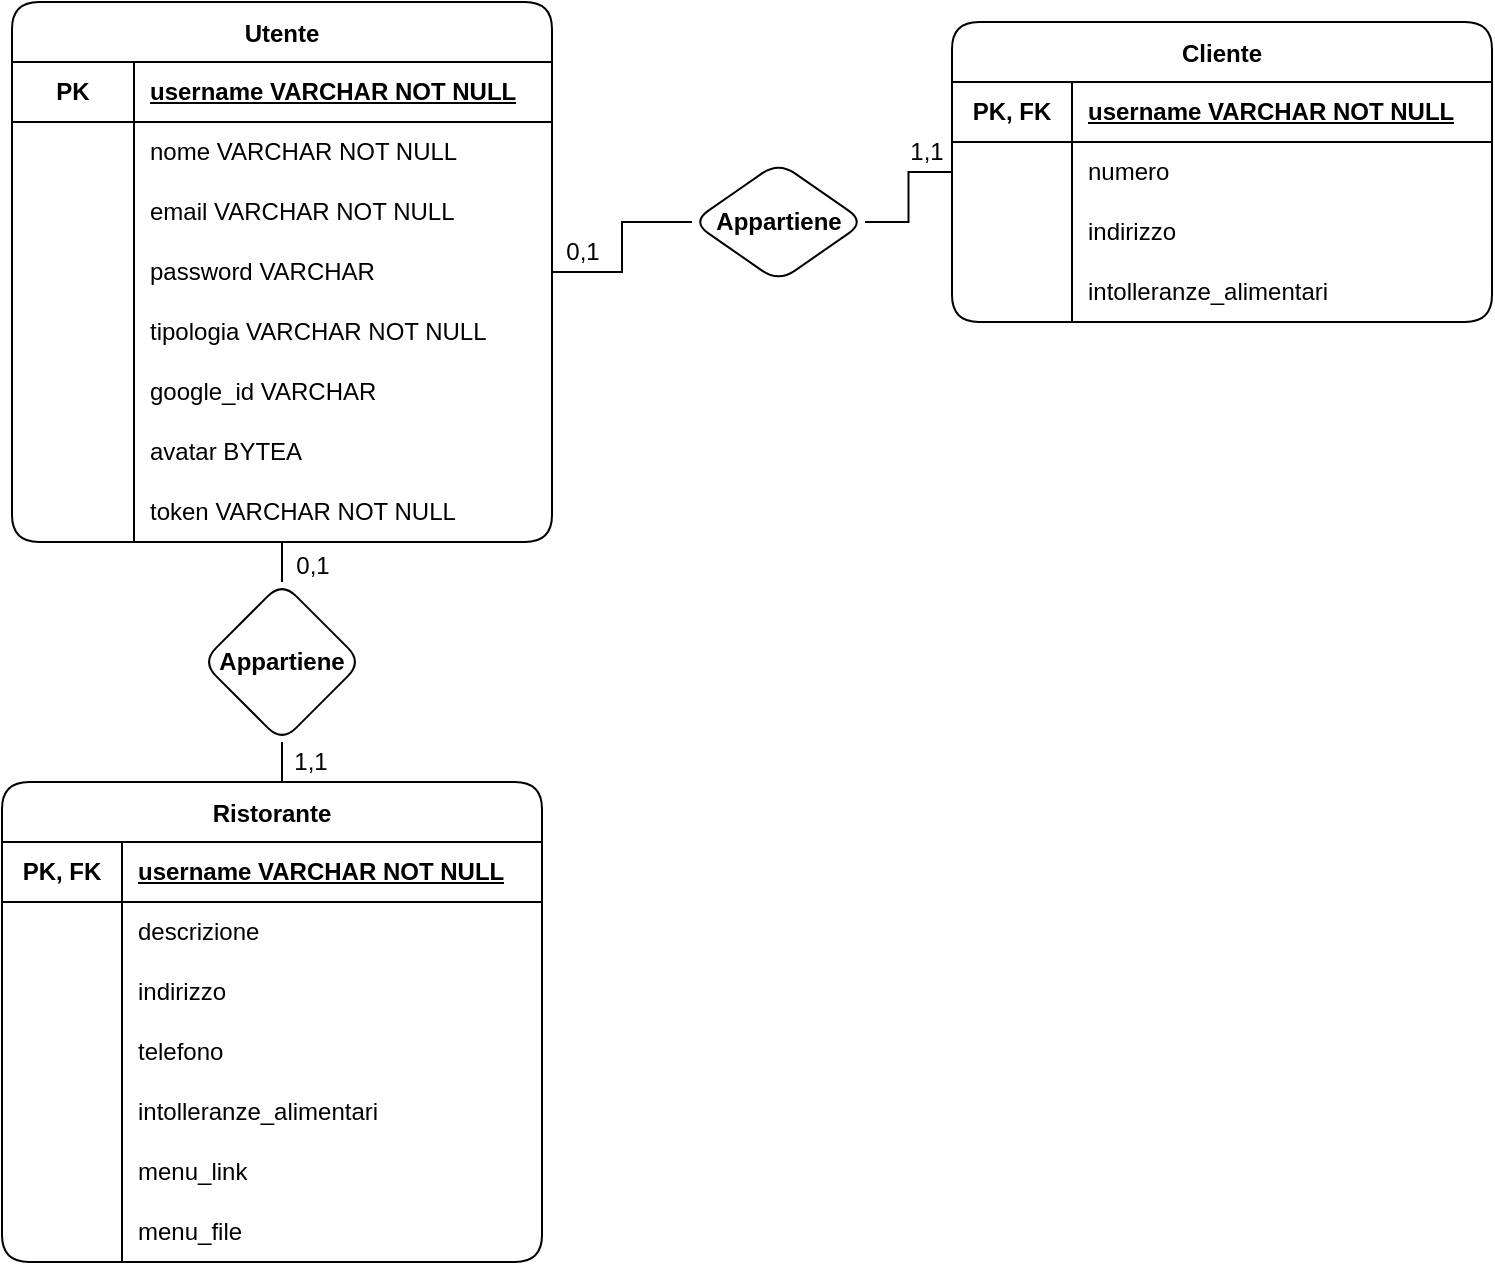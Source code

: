<mxfile version="20.6.1" type="device"><diagram id="C5RBs43oDa-KdzZeNtuy" name="Page-1"><mxGraphModel dx="1188" dy="590" grid="1" gridSize="10" guides="1" tooltips="1" connect="1" arrows="1" fold="1" page="1" pageScale="1" pageWidth="827" pageHeight="1169" math="0" shadow="0"><root><mxCell id="WIyWlLk6GJQsqaUBKTNV-0"/><mxCell id="WIyWlLk6GJQsqaUBKTNV-1" parent="WIyWlLk6GJQsqaUBKTNV-0"/><mxCell id="Sbt50rnTrlkVs_OHvN69-90" value="" style="edgeStyle=orthogonalEdgeStyle;rounded=0;orthogonalLoop=1;jettySize=auto;html=1;strokeColor=default;endArrow=none;endFill=0;" edge="1" parent="WIyWlLk6GJQsqaUBKTNV-1" source="Sbt50rnTrlkVs_OHvN69-7" target="Sbt50rnTrlkVs_OHvN69-89"><mxGeometry relative="1" as="geometry"/></mxCell><mxCell id="Sbt50rnTrlkVs_OHvN69-96" value="" style="edgeStyle=orthogonalEdgeStyle;rounded=0;orthogonalLoop=1;jettySize=auto;html=1;strokeColor=default;endArrow=none;endFill=0;" edge="1" parent="WIyWlLk6GJQsqaUBKTNV-1" source="Sbt50rnTrlkVs_OHvN69-7" target="Sbt50rnTrlkVs_OHvN69-95"><mxGeometry relative="1" as="geometry"/></mxCell><mxCell id="Sbt50rnTrlkVs_OHvN69-7" value="Utente" style="shape=table;startSize=30;container=1;collapsible=0;childLayout=tableLayout;fixedRows=1;rowLines=0;fontStyle=1;rounded=1;sketch=0;shadow=0;" vertex="1" parent="WIyWlLk6GJQsqaUBKTNV-1"><mxGeometry x="40" y="20" width="270" height="270" as="geometry"/></mxCell><mxCell id="Sbt50rnTrlkVs_OHvN69-8" value="" style="shape=tableRow;horizontal=0;startSize=0;swimlaneHead=0;swimlaneBody=0;top=0;left=0;bottom=1;right=0;collapsible=0;dropTarget=0;fillColor=none;points=[[0,0.5],[1,0.5]];portConstraint=eastwest;" vertex="1" parent="Sbt50rnTrlkVs_OHvN69-7"><mxGeometry y="30" width="270" height="30" as="geometry"/></mxCell><mxCell id="Sbt50rnTrlkVs_OHvN69-9" value="&lt;b&gt;PK&lt;/b&gt;" style="shape=partialRectangle;html=1;whiteSpace=wrap;connectable=0;fillColor=none;top=0;left=0;bottom=0;right=0;overflow=hidden;pointerEvents=1;" vertex="1" parent="Sbt50rnTrlkVs_OHvN69-8"><mxGeometry width="61" height="30" as="geometry"><mxRectangle width="61" height="30" as="alternateBounds"/></mxGeometry></mxCell><mxCell id="Sbt50rnTrlkVs_OHvN69-10" value="&lt;b&gt;&lt;u&gt;username VARCHAR NOT NULL&lt;/u&gt;&lt;/b&gt;" style="shape=partialRectangle;html=1;whiteSpace=wrap;connectable=0;fillColor=none;top=0;left=0;bottom=0;right=0;align=left;spacingLeft=6;overflow=hidden;" vertex="1" parent="Sbt50rnTrlkVs_OHvN69-8"><mxGeometry x="61" width="209" height="30" as="geometry"><mxRectangle width="209" height="30" as="alternateBounds"/></mxGeometry></mxCell><mxCell id="Sbt50rnTrlkVs_OHvN69-11" value="" style="shape=tableRow;horizontal=0;startSize=0;swimlaneHead=0;swimlaneBody=0;top=0;left=0;bottom=0;right=0;collapsible=0;dropTarget=0;fillColor=none;points=[[0,0.5],[1,0.5]];portConstraint=eastwest;" vertex="1" parent="Sbt50rnTrlkVs_OHvN69-7"><mxGeometry y="60" width="270" height="30" as="geometry"/></mxCell><mxCell id="Sbt50rnTrlkVs_OHvN69-12" value="" style="shape=partialRectangle;html=1;whiteSpace=wrap;connectable=0;fillColor=none;top=0;left=0;bottom=0;right=0;overflow=hidden;" vertex="1" parent="Sbt50rnTrlkVs_OHvN69-11"><mxGeometry width="61" height="30" as="geometry"><mxRectangle width="61" height="30" as="alternateBounds"/></mxGeometry></mxCell><mxCell id="Sbt50rnTrlkVs_OHvN69-13" value="nome VARCHAR NOT NULL" style="shape=partialRectangle;html=1;whiteSpace=wrap;connectable=0;fillColor=none;top=0;left=0;bottom=0;right=0;align=left;spacingLeft=6;overflow=hidden;" vertex="1" parent="Sbt50rnTrlkVs_OHvN69-11"><mxGeometry x="61" width="209" height="30" as="geometry"><mxRectangle width="209" height="30" as="alternateBounds"/></mxGeometry></mxCell><mxCell id="Sbt50rnTrlkVs_OHvN69-14" value="" style="shape=tableRow;horizontal=0;startSize=0;swimlaneHead=0;swimlaneBody=0;top=0;left=0;bottom=0;right=0;collapsible=0;dropTarget=0;fillColor=none;points=[[0,0.5],[1,0.5]];portConstraint=eastwest;" vertex="1" parent="Sbt50rnTrlkVs_OHvN69-7"><mxGeometry y="90" width="270" height="30" as="geometry"/></mxCell><mxCell id="Sbt50rnTrlkVs_OHvN69-15" value="" style="shape=partialRectangle;html=1;whiteSpace=wrap;connectable=0;fillColor=none;top=0;left=0;bottom=0;right=0;overflow=hidden;" vertex="1" parent="Sbt50rnTrlkVs_OHvN69-14"><mxGeometry width="61" height="30" as="geometry"><mxRectangle width="61" height="30" as="alternateBounds"/></mxGeometry></mxCell><mxCell id="Sbt50rnTrlkVs_OHvN69-16" value="email VARCHAR NOT NULL" style="shape=partialRectangle;html=1;whiteSpace=wrap;connectable=0;fillColor=none;top=0;left=0;bottom=0;right=0;align=left;spacingLeft=6;overflow=hidden;" vertex="1" parent="Sbt50rnTrlkVs_OHvN69-14"><mxGeometry x="61" width="209" height="30" as="geometry"><mxRectangle width="209" height="30" as="alternateBounds"/></mxGeometry></mxCell><mxCell id="Sbt50rnTrlkVs_OHvN69-24" style="shape=tableRow;horizontal=0;startSize=0;swimlaneHead=0;swimlaneBody=0;top=0;left=0;bottom=0;right=0;collapsible=0;dropTarget=0;fillColor=none;points=[[0,0.5],[1,0.5]];portConstraint=eastwest;" vertex="1" parent="Sbt50rnTrlkVs_OHvN69-7"><mxGeometry y="120" width="270" height="30" as="geometry"/></mxCell><mxCell id="Sbt50rnTrlkVs_OHvN69-25" style="shape=partialRectangle;html=1;whiteSpace=wrap;connectable=0;fillColor=none;top=0;left=0;bottom=0;right=0;overflow=hidden;" vertex="1" parent="Sbt50rnTrlkVs_OHvN69-24"><mxGeometry width="61" height="30" as="geometry"><mxRectangle width="61" height="30" as="alternateBounds"/></mxGeometry></mxCell><mxCell id="Sbt50rnTrlkVs_OHvN69-26" value="password VARCHAR" style="shape=partialRectangle;html=1;whiteSpace=wrap;connectable=0;fillColor=none;top=0;left=0;bottom=0;right=0;align=left;spacingLeft=6;overflow=hidden;" vertex="1" parent="Sbt50rnTrlkVs_OHvN69-24"><mxGeometry x="61" width="209" height="30" as="geometry"><mxRectangle width="209" height="30" as="alternateBounds"/></mxGeometry></mxCell><mxCell id="Sbt50rnTrlkVs_OHvN69-27" style="shape=tableRow;horizontal=0;startSize=0;swimlaneHead=0;swimlaneBody=0;top=0;left=0;bottom=0;right=0;collapsible=0;dropTarget=0;fillColor=none;points=[[0,0.5],[1,0.5]];portConstraint=eastwest;" vertex="1" parent="Sbt50rnTrlkVs_OHvN69-7"><mxGeometry y="150" width="270" height="30" as="geometry"/></mxCell><mxCell id="Sbt50rnTrlkVs_OHvN69-28" style="shape=partialRectangle;html=1;whiteSpace=wrap;connectable=0;fillColor=none;top=0;left=0;bottom=0;right=0;overflow=hidden;" vertex="1" parent="Sbt50rnTrlkVs_OHvN69-27"><mxGeometry width="61" height="30" as="geometry"><mxRectangle width="61" height="30" as="alternateBounds"/></mxGeometry></mxCell><mxCell id="Sbt50rnTrlkVs_OHvN69-29" value="tipologia VARCHAR NOT NULL" style="shape=partialRectangle;html=1;whiteSpace=wrap;connectable=0;fillColor=none;top=0;left=0;bottom=0;right=0;align=left;spacingLeft=6;overflow=hidden;" vertex="1" parent="Sbt50rnTrlkVs_OHvN69-27"><mxGeometry x="61" width="209" height="30" as="geometry"><mxRectangle width="209" height="30" as="alternateBounds"/></mxGeometry></mxCell><mxCell id="Sbt50rnTrlkVs_OHvN69-30" style="shape=tableRow;horizontal=0;startSize=0;swimlaneHead=0;swimlaneBody=0;top=0;left=0;bottom=0;right=0;collapsible=0;dropTarget=0;fillColor=none;points=[[0,0.5],[1,0.5]];portConstraint=eastwest;" vertex="1" parent="Sbt50rnTrlkVs_OHvN69-7"><mxGeometry y="180" width="270" height="30" as="geometry"/></mxCell><mxCell id="Sbt50rnTrlkVs_OHvN69-31" style="shape=partialRectangle;html=1;whiteSpace=wrap;connectable=0;fillColor=none;top=0;left=0;bottom=0;right=0;overflow=hidden;" vertex="1" parent="Sbt50rnTrlkVs_OHvN69-30"><mxGeometry width="61" height="30" as="geometry"><mxRectangle width="61" height="30" as="alternateBounds"/></mxGeometry></mxCell><mxCell id="Sbt50rnTrlkVs_OHvN69-32" value="google_id VARCHAR" style="shape=partialRectangle;html=1;whiteSpace=wrap;connectable=0;fillColor=none;top=0;left=0;bottom=0;right=0;align=left;spacingLeft=6;overflow=hidden;" vertex="1" parent="Sbt50rnTrlkVs_OHvN69-30"><mxGeometry x="61" width="209" height="30" as="geometry"><mxRectangle width="209" height="30" as="alternateBounds"/></mxGeometry></mxCell><mxCell id="Sbt50rnTrlkVs_OHvN69-33" style="shape=tableRow;horizontal=0;startSize=0;swimlaneHead=0;swimlaneBody=0;top=0;left=0;bottom=0;right=0;collapsible=0;dropTarget=0;fillColor=none;points=[[0,0.5],[1,0.5]];portConstraint=eastwest;" vertex="1" parent="Sbt50rnTrlkVs_OHvN69-7"><mxGeometry y="210" width="270" height="30" as="geometry"/></mxCell><mxCell id="Sbt50rnTrlkVs_OHvN69-34" style="shape=partialRectangle;html=1;whiteSpace=wrap;connectable=0;fillColor=none;top=0;left=0;bottom=0;right=0;overflow=hidden;" vertex="1" parent="Sbt50rnTrlkVs_OHvN69-33"><mxGeometry width="61" height="30" as="geometry"><mxRectangle width="61" height="30" as="alternateBounds"/></mxGeometry></mxCell><mxCell id="Sbt50rnTrlkVs_OHvN69-35" value="avatar BYTEA" style="shape=partialRectangle;html=1;whiteSpace=wrap;connectable=0;fillColor=none;top=0;left=0;bottom=0;right=0;align=left;spacingLeft=6;overflow=hidden;" vertex="1" parent="Sbt50rnTrlkVs_OHvN69-33"><mxGeometry x="61" width="209" height="30" as="geometry"><mxRectangle width="209" height="30" as="alternateBounds"/></mxGeometry></mxCell><mxCell id="Sbt50rnTrlkVs_OHvN69-36" style="shape=tableRow;horizontal=0;startSize=0;swimlaneHead=0;swimlaneBody=0;top=0;left=0;bottom=0;right=0;collapsible=0;dropTarget=0;fillColor=none;points=[[0,0.5],[1,0.5]];portConstraint=eastwest;" vertex="1" parent="Sbt50rnTrlkVs_OHvN69-7"><mxGeometry y="240" width="270" height="30" as="geometry"/></mxCell><mxCell id="Sbt50rnTrlkVs_OHvN69-37" style="shape=partialRectangle;html=1;whiteSpace=wrap;connectable=0;fillColor=none;top=0;left=0;bottom=0;right=0;overflow=hidden;" vertex="1" parent="Sbt50rnTrlkVs_OHvN69-36"><mxGeometry width="61" height="30" as="geometry"><mxRectangle width="61" height="30" as="alternateBounds"/></mxGeometry></mxCell><mxCell id="Sbt50rnTrlkVs_OHvN69-38" value="token VARCHAR NOT NULL" style="shape=partialRectangle;html=1;whiteSpace=wrap;connectable=0;fillColor=none;top=0;left=0;bottom=0;right=0;align=left;spacingLeft=6;overflow=hidden;" vertex="1" parent="Sbt50rnTrlkVs_OHvN69-36"><mxGeometry x="61" width="209" height="30" as="geometry"><mxRectangle width="209" height="30" as="alternateBounds"/></mxGeometry></mxCell><mxCell id="Sbt50rnTrlkVs_OHvN69-42" value="Cliente" style="shape=table;startSize=30;container=1;collapsible=0;childLayout=tableLayout;fixedRows=1;rowLines=0;fontStyle=1;rounded=1;sketch=0;shadow=0;" vertex="1" parent="WIyWlLk6GJQsqaUBKTNV-1"><mxGeometry x="510" y="30" width="270" height="150" as="geometry"/></mxCell><mxCell id="Sbt50rnTrlkVs_OHvN69-43" value="" style="shape=tableRow;horizontal=0;startSize=0;swimlaneHead=0;swimlaneBody=0;top=0;left=0;bottom=1;right=0;collapsible=0;dropTarget=0;fillColor=none;points=[[0,0.5],[1,0.5]];portConstraint=eastwest;" vertex="1" parent="Sbt50rnTrlkVs_OHvN69-42"><mxGeometry y="30" width="270" height="30" as="geometry"/></mxCell><mxCell id="Sbt50rnTrlkVs_OHvN69-44" value="&lt;b&gt;PK, FK&lt;/b&gt;" style="shape=partialRectangle;html=1;whiteSpace=wrap;connectable=0;fillColor=none;top=0;left=0;bottom=0;right=0;overflow=hidden;pointerEvents=1;" vertex="1" parent="Sbt50rnTrlkVs_OHvN69-43"><mxGeometry width="60" height="30" as="geometry"><mxRectangle width="60" height="30" as="alternateBounds"/></mxGeometry></mxCell><mxCell id="Sbt50rnTrlkVs_OHvN69-45" value="&lt;b&gt;&lt;u&gt;username VARCHAR NOT NULL&lt;/u&gt;&lt;/b&gt;" style="shape=partialRectangle;html=1;whiteSpace=wrap;connectable=0;fillColor=none;top=0;left=0;bottom=0;right=0;align=left;spacingLeft=6;overflow=hidden;" vertex="1" parent="Sbt50rnTrlkVs_OHvN69-43"><mxGeometry x="60" width="210" height="30" as="geometry"><mxRectangle width="210" height="30" as="alternateBounds"/></mxGeometry></mxCell><mxCell id="Sbt50rnTrlkVs_OHvN69-46" value="" style="shape=tableRow;horizontal=0;startSize=0;swimlaneHead=0;swimlaneBody=0;top=0;left=0;bottom=0;right=0;collapsible=0;dropTarget=0;fillColor=none;points=[[0,0.5],[1,0.5]];portConstraint=eastwest;" vertex="1" parent="Sbt50rnTrlkVs_OHvN69-42"><mxGeometry y="60" width="270" height="30" as="geometry"/></mxCell><mxCell id="Sbt50rnTrlkVs_OHvN69-47" value="" style="shape=partialRectangle;html=1;whiteSpace=wrap;connectable=0;fillColor=none;top=0;left=0;bottom=0;right=0;overflow=hidden;" vertex="1" parent="Sbt50rnTrlkVs_OHvN69-46"><mxGeometry width="60" height="30" as="geometry"><mxRectangle width="60" height="30" as="alternateBounds"/></mxGeometry></mxCell><mxCell id="Sbt50rnTrlkVs_OHvN69-48" value="numero" style="shape=partialRectangle;html=1;whiteSpace=wrap;connectable=0;fillColor=none;top=0;left=0;bottom=0;right=0;align=left;spacingLeft=6;overflow=hidden;" vertex="1" parent="Sbt50rnTrlkVs_OHvN69-46"><mxGeometry x="60" width="210" height="30" as="geometry"><mxRectangle width="210" height="30" as="alternateBounds"/></mxGeometry></mxCell><mxCell id="Sbt50rnTrlkVs_OHvN69-49" value="" style="shape=tableRow;horizontal=0;startSize=0;swimlaneHead=0;swimlaneBody=0;top=0;left=0;bottom=0;right=0;collapsible=0;dropTarget=0;fillColor=none;points=[[0,0.5],[1,0.5]];portConstraint=eastwest;" vertex="1" parent="Sbt50rnTrlkVs_OHvN69-42"><mxGeometry y="90" width="270" height="30" as="geometry"/></mxCell><mxCell id="Sbt50rnTrlkVs_OHvN69-50" value="" style="shape=partialRectangle;html=1;whiteSpace=wrap;connectable=0;fillColor=none;top=0;left=0;bottom=0;right=0;overflow=hidden;" vertex="1" parent="Sbt50rnTrlkVs_OHvN69-49"><mxGeometry width="60" height="30" as="geometry"><mxRectangle width="60" height="30" as="alternateBounds"/></mxGeometry></mxCell><mxCell id="Sbt50rnTrlkVs_OHvN69-51" value="indirizzo" style="shape=partialRectangle;html=1;whiteSpace=wrap;connectable=0;fillColor=none;top=0;left=0;bottom=0;right=0;align=left;spacingLeft=6;overflow=hidden;" vertex="1" parent="Sbt50rnTrlkVs_OHvN69-49"><mxGeometry x="60" width="210" height="30" as="geometry"><mxRectangle width="210" height="30" as="alternateBounds"/></mxGeometry></mxCell><mxCell id="Sbt50rnTrlkVs_OHvN69-52" style="shape=tableRow;horizontal=0;startSize=0;swimlaneHead=0;swimlaneBody=0;top=0;left=0;bottom=0;right=0;collapsible=0;dropTarget=0;fillColor=none;points=[[0,0.5],[1,0.5]];portConstraint=eastwest;" vertex="1" parent="Sbt50rnTrlkVs_OHvN69-42"><mxGeometry y="120" width="270" height="30" as="geometry"/></mxCell><mxCell id="Sbt50rnTrlkVs_OHvN69-53" style="shape=partialRectangle;html=1;whiteSpace=wrap;connectable=0;fillColor=none;top=0;left=0;bottom=0;right=0;overflow=hidden;" vertex="1" parent="Sbt50rnTrlkVs_OHvN69-52"><mxGeometry width="60" height="30" as="geometry"><mxRectangle width="60" height="30" as="alternateBounds"/></mxGeometry></mxCell><mxCell id="Sbt50rnTrlkVs_OHvN69-54" value="intolleranze_alimentari" style="shape=partialRectangle;html=1;whiteSpace=wrap;connectable=0;fillColor=none;top=0;left=0;bottom=0;right=0;align=left;spacingLeft=6;overflow=hidden;" vertex="1" parent="Sbt50rnTrlkVs_OHvN69-52"><mxGeometry x="60" width="210" height="30" as="geometry"><mxRectangle width="210" height="30" as="alternateBounds"/></mxGeometry></mxCell><mxCell id="Sbt50rnTrlkVs_OHvN69-67" value="Ristorante" style="shape=table;startSize=30;container=1;collapsible=0;childLayout=tableLayout;fixedRows=1;rowLines=0;fontStyle=1;rounded=1;sketch=0;shadow=0;" vertex="1" parent="WIyWlLk6GJQsqaUBKTNV-1"><mxGeometry x="35" y="410" width="270" height="240" as="geometry"/></mxCell><mxCell id="Sbt50rnTrlkVs_OHvN69-68" value="" style="shape=tableRow;horizontal=0;startSize=0;swimlaneHead=0;swimlaneBody=0;top=0;left=0;bottom=1;right=0;collapsible=0;dropTarget=0;fillColor=none;points=[[0,0.5],[1,0.5]];portConstraint=eastwest;" vertex="1" parent="Sbt50rnTrlkVs_OHvN69-67"><mxGeometry y="30" width="270" height="30" as="geometry"/></mxCell><mxCell id="Sbt50rnTrlkVs_OHvN69-69" value="&lt;b&gt;PK, FK&lt;/b&gt;" style="shape=partialRectangle;html=1;whiteSpace=wrap;connectable=0;fillColor=none;top=0;left=0;bottom=0;right=0;overflow=hidden;pointerEvents=1;" vertex="1" parent="Sbt50rnTrlkVs_OHvN69-68"><mxGeometry width="60" height="30" as="geometry"><mxRectangle width="60" height="30" as="alternateBounds"/></mxGeometry></mxCell><mxCell id="Sbt50rnTrlkVs_OHvN69-70" value="&lt;b&gt;&lt;u&gt;username VARCHAR NOT NULL&lt;/u&gt;&lt;/b&gt;" style="shape=partialRectangle;html=1;whiteSpace=wrap;connectable=0;fillColor=none;top=0;left=0;bottom=0;right=0;align=left;spacingLeft=6;overflow=hidden;" vertex="1" parent="Sbt50rnTrlkVs_OHvN69-68"><mxGeometry x="60" width="210" height="30" as="geometry"><mxRectangle width="210" height="30" as="alternateBounds"/></mxGeometry></mxCell><mxCell id="Sbt50rnTrlkVs_OHvN69-71" value="" style="shape=tableRow;horizontal=0;startSize=0;swimlaneHead=0;swimlaneBody=0;top=0;left=0;bottom=0;right=0;collapsible=0;dropTarget=0;fillColor=none;points=[[0,0.5],[1,0.5]];portConstraint=eastwest;" vertex="1" parent="Sbt50rnTrlkVs_OHvN69-67"><mxGeometry y="60" width="270" height="30" as="geometry"/></mxCell><mxCell id="Sbt50rnTrlkVs_OHvN69-72" value="" style="shape=partialRectangle;html=1;whiteSpace=wrap;connectable=0;fillColor=none;top=0;left=0;bottom=0;right=0;overflow=hidden;" vertex="1" parent="Sbt50rnTrlkVs_OHvN69-71"><mxGeometry width="60" height="30" as="geometry"><mxRectangle width="60" height="30" as="alternateBounds"/></mxGeometry></mxCell><mxCell id="Sbt50rnTrlkVs_OHvN69-73" value="descrizione" style="shape=partialRectangle;html=1;whiteSpace=wrap;connectable=0;fillColor=none;top=0;left=0;bottom=0;right=0;align=left;spacingLeft=6;overflow=hidden;" vertex="1" parent="Sbt50rnTrlkVs_OHvN69-71"><mxGeometry x="60" width="210" height="30" as="geometry"><mxRectangle width="210" height="30" as="alternateBounds"/></mxGeometry></mxCell><mxCell id="Sbt50rnTrlkVs_OHvN69-74" value="" style="shape=tableRow;horizontal=0;startSize=0;swimlaneHead=0;swimlaneBody=0;top=0;left=0;bottom=0;right=0;collapsible=0;dropTarget=0;fillColor=none;points=[[0,0.5],[1,0.5]];portConstraint=eastwest;" vertex="1" parent="Sbt50rnTrlkVs_OHvN69-67"><mxGeometry y="90" width="270" height="30" as="geometry"/></mxCell><mxCell id="Sbt50rnTrlkVs_OHvN69-75" value="" style="shape=partialRectangle;html=1;whiteSpace=wrap;connectable=0;fillColor=none;top=0;left=0;bottom=0;right=0;overflow=hidden;" vertex="1" parent="Sbt50rnTrlkVs_OHvN69-74"><mxGeometry width="60" height="30" as="geometry"><mxRectangle width="60" height="30" as="alternateBounds"/></mxGeometry></mxCell><mxCell id="Sbt50rnTrlkVs_OHvN69-76" value="indirizzo" style="shape=partialRectangle;html=1;whiteSpace=wrap;connectable=0;fillColor=none;top=0;left=0;bottom=0;right=0;align=left;spacingLeft=6;overflow=hidden;" vertex="1" parent="Sbt50rnTrlkVs_OHvN69-74"><mxGeometry x="60" width="210" height="30" as="geometry"><mxRectangle width="210" height="30" as="alternateBounds"/></mxGeometry></mxCell><mxCell id="Sbt50rnTrlkVs_OHvN69-77" style="shape=tableRow;horizontal=0;startSize=0;swimlaneHead=0;swimlaneBody=0;top=0;left=0;bottom=0;right=0;collapsible=0;dropTarget=0;fillColor=none;points=[[0,0.5],[1,0.5]];portConstraint=eastwest;" vertex="1" parent="Sbt50rnTrlkVs_OHvN69-67"><mxGeometry y="120" width="270" height="30" as="geometry"/></mxCell><mxCell id="Sbt50rnTrlkVs_OHvN69-78" style="shape=partialRectangle;html=1;whiteSpace=wrap;connectable=0;fillColor=none;top=0;left=0;bottom=0;right=0;overflow=hidden;" vertex="1" parent="Sbt50rnTrlkVs_OHvN69-77"><mxGeometry width="60" height="30" as="geometry"><mxRectangle width="60" height="30" as="alternateBounds"/></mxGeometry></mxCell><mxCell id="Sbt50rnTrlkVs_OHvN69-79" value="telefono" style="shape=partialRectangle;html=1;whiteSpace=wrap;connectable=0;fillColor=none;top=0;left=0;bottom=0;right=0;align=left;spacingLeft=6;overflow=hidden;" vertex="1" parent="Sbt50rnTrlkVs_OHvN69-77"><mxGeometry x="60" width="210" height="30" as="geometry"><mxRectangle width="210" height="30" as="alternateBounds"/></mxGeometry></mxCell><mxCell id="Sbt50rnTrlkVs_OHvN69-80" style="shape=tableRow;horizontal=0;startSize=0;swimlaneHead=0;swimlaneBody=0;top=0;left=0;bottom=0;right=0;collapsible=0;dropTarget=0;fillColor=none;points=[[0,0.5],[1,0.5]];portConstraint=eastwest;" vertex="1" parent="Sbt50rnTrlkVs_OHvN69-67"><mxGeometry y="150" width="270" height="30" as="geometry"/></mxCell><mxCell id="Sbt50rnTrlkVs_OHvN69-81" style="shape=partialRectangle;html=1;whiteSpace=wrap;connectable=0;fillColor=none;top=0;left=0;bottom=0;right=0;overflow=hidden;" vertex="1" parent="Sbt50rnTrlkVs_OHvN69-80"><mxGeometry width="60" height="30" as="geometry"><mxRectangle width="60" height="30" as="alternateBounds"/></mxGeometry></mxCell><mxCell id="Sbt50rnTrlkVs_OHvN69-82" value="intolleranze_alimentari" style="shape=partialRectangle;html=1;whiteSpace=wrap;connectable=0;fillColor=none;top=0;left=0;bottom=0;right=0;align=left;spacingLeft=6;overflow=hidden;" vertex="1" parent="Sbt50rnTrlkVs_OHvN69-80"><mxGeometry x="60" width="210" height="30" as="geometry"><mxRectangle width="210" height="30" as="alternateBounds"/></mxGeometry></mxCell><mxCell id="Sbt50rnTrlkVs_OHvN69-83" style="shape=tableRow;horizontal=0;startSize=0;swimlaneHead=0;swimlaneBody=0;top=0;left=0;bottom=0;right=0;collapsible=0;dropTarget=0;fillColor=none;points=[[0,0.5],[1,0.5]];portConstraint=eastwest;" vertex="1" parent="Sbt50rnTrlkVs_OHvN69-67"><mxGeometry y="180" width="270" height="30" as="geometry"/></mxCell><mxCell id="Sbt50rnTrlkVs_OHvN69-84" style="shape=partialRectangle;html=1;whiteSpace=wrap;connectable=0;fillColor=none;top=0;left=0;bottom=0;right=0;overflow=hidden;" vertex="1" parent="Sbt50rnTrlkVs_OHvN69-83"><mxGeometry width="60" height="30" as="geometry"><mxRectangle width="60" height="30" as="alternateBounds"/></mxGeometry></mxCell><mxCell id="Sbt50rnTrlkVs_OHvN69-85" value="menu_link" style="shape=partialRectangle;html=1;whiteSpace=wrap;connectable=0;fillColor=none;top=0;left=0;bottom=0;right=0;align=left;spacingLeft=6;overflow=hidden;" vertex="1" parent="Sbt50rnTrlkVs_OHvN69-83"><mxGeometry x="60" width="210" height="30" as="geometry"><mxRectangle width="210" height="30" as="alternateBounds"/></mxGeometry></mxCell><mxCell id="Sbt50rnTrlkVs_OHvN69-86" style="shape=tableRow;horizontal=0;startSize=0;swimlaneHead=0;swimlaneBody=0;top=0;left=0;bottom=0;right=0;collapsible=0;dropTarget=0;fillColor=none;points=[[0,0.5],[1,0.5]];portConstraint=eastwest;" vertex="1" parent="Sbt50rnTrlkVs_OHvN69-67"><mxGeometry y="210" width="270" height="30" as="geometry"/></mxCell><mxCell id="Sbt50rnTrlkVs_OHvN69-87" style="shape=partialRectangle;html=1;whiteSpace=wrap;connectable=0;fillColor=none;top=0;left=0;bottom=0;right=0;overflow=hidden;" vertex="1" parent="Sbt50rnTrlkVs_OHvN69-86"><mxGeometry width="60" height="30" as="geometry"><mxRectangle width="60" height="30" as="alternateBounds"/></mxGeometry></mxCell><mxCell id="Sbt50rnTrlkVs_OHvN69-88" value="menu_file" style="shape=partialRectangle;html=1;whiteSpace=wrap;connectable=0;fillColor=none;top=0;left=0;bottom=0;right=0;align=left;spacingLeft=6;overflow=hidden;" vertex="1" parent="Sbt50rnTrlkVs_OHvN69-86"><mxGeometry x="60" width="210" height="30" as="geometry"><mxRectangle width="210" height="30" as="alternateBounds"/></mxGeometry></mxCell><mxCell id="Sbt50rnTrlkVs_OHvN69-91" style="edgeStyle=orthogonalEdgeStyle;rounded=0;orthogonalLoop=1;jettySize=auto;html=1;entryX=0;entryY=0.5;entryDx=0;entryDy=0;endArrow=none;endFill=0;" edge="1" parent="WIyWlLk6GJQsqaUBKTNV-1" source="Sbt50rnTrlkVs_OHvN69-89" target="Sbt50rnTrlkVs_OHvN69-46"><mxGeometry relative="1" as="geometry"/></mxCell><mxCell id="Sbt50rnTrlkVs_OHvN69-89" value="Appartiene" style="rhombus;whiteSpace=wrap;html=1;startSize=30;fontStyle=1;rounded=1;sketch=0;shadow=0;" vertex="1" parent="WIyWlLk6GJQsqaUBKTNV-1"><mxGeometry x="380" y="100" width="86.5" height="60" as="geometry"/></mxCell><mxCell id="Sbt50rnTrlkVs_OHvN69-92" value="0,1" style="text;html=1;align=center;verticalAlign=middle;resizable=0;points=[];autosize=1;strokeColor=none;fillColor=none;" vertex="1" parent="WIyWlLk6GJQsqaUBKTNV-1"><mxGeometry x="305" y="130" width="40" height="30" as="geometry"/></mxCell><mxCell id="Sbt50rnTrlkVs_OHvN69-93" value="1,1" style="text;html=1;align=center;verticalAlign=middle;resizable=0;points=[];autosize=1;strokeColor=none;fillColor=none;" vertex="1" parent="WIyWlLk6GJQsqaUBKTNV-1"><mxGeometry x="477" y="80" width="40" height="30" as="geometry"/></mxCell><mxCell id="Sbt50rnTrlkVs_OHvN69-100" style="edgeStyle=orthogonalEdgeStyle;rounded=0;orthogonalLoop=1;jettySize=auto;html=1;entryX=0.5;entryY=0;entryDx=0;entryDy=0;strokeColor=default;endArrow=none;endFill=0;" edge="1" parent="WIyWlLk6GJQsqaUBKTNV-1" source="Sbt50rnTrlkVs_OHvN69-95" target="Sbt50rnTrlkVs_OHvN69-67"><mxGeometry relative="1" as="geometry"/></mxCell><mxCell id="Sbt50rnTrlkVs_OHvN69-95" value="Appartiene" style="rhombus;whiteSpace=wrap;html=1;startSize=30;fontStyle=1;rounded=1;sketch=0;shadow=0;" vertex="1" parent="WIyWlLk6GJQsqaUBKTNV-1"><mxGeometry x="135" y="310" width="80" height="80" as="geometry"/></mxCell><mxCell id="Sbt50rnTrlkVs_OHvN69-98" value="0,1" style="text;html=1;align=center;verticalAlign=middle;resizable=0;points=[];autosize=1;strokeColor=none;fillColor=none;" vertex="1" parent="WIyWlLk6GJQsqaUBKTNV-1"><mxGeometry x="170" y="287" width="40" height="30" as="geometry"/></mxCell><mxCell id="Sbt50rnTrlkVs_OHvN69-99" value="1,1" style="text;html=1;align=center;verticalAlign=middle;resizable=0;points=[];autosize=1;strokeColor=none;fillColor=none;" vertex="1" parent="WIyWlLk6GJQsqaUBKTNV-1"><mxGeometry x="169" y="385" width="40" height="30" as="geometry"/></mxCell></root></mxGraphModel></diagram></mxfile>